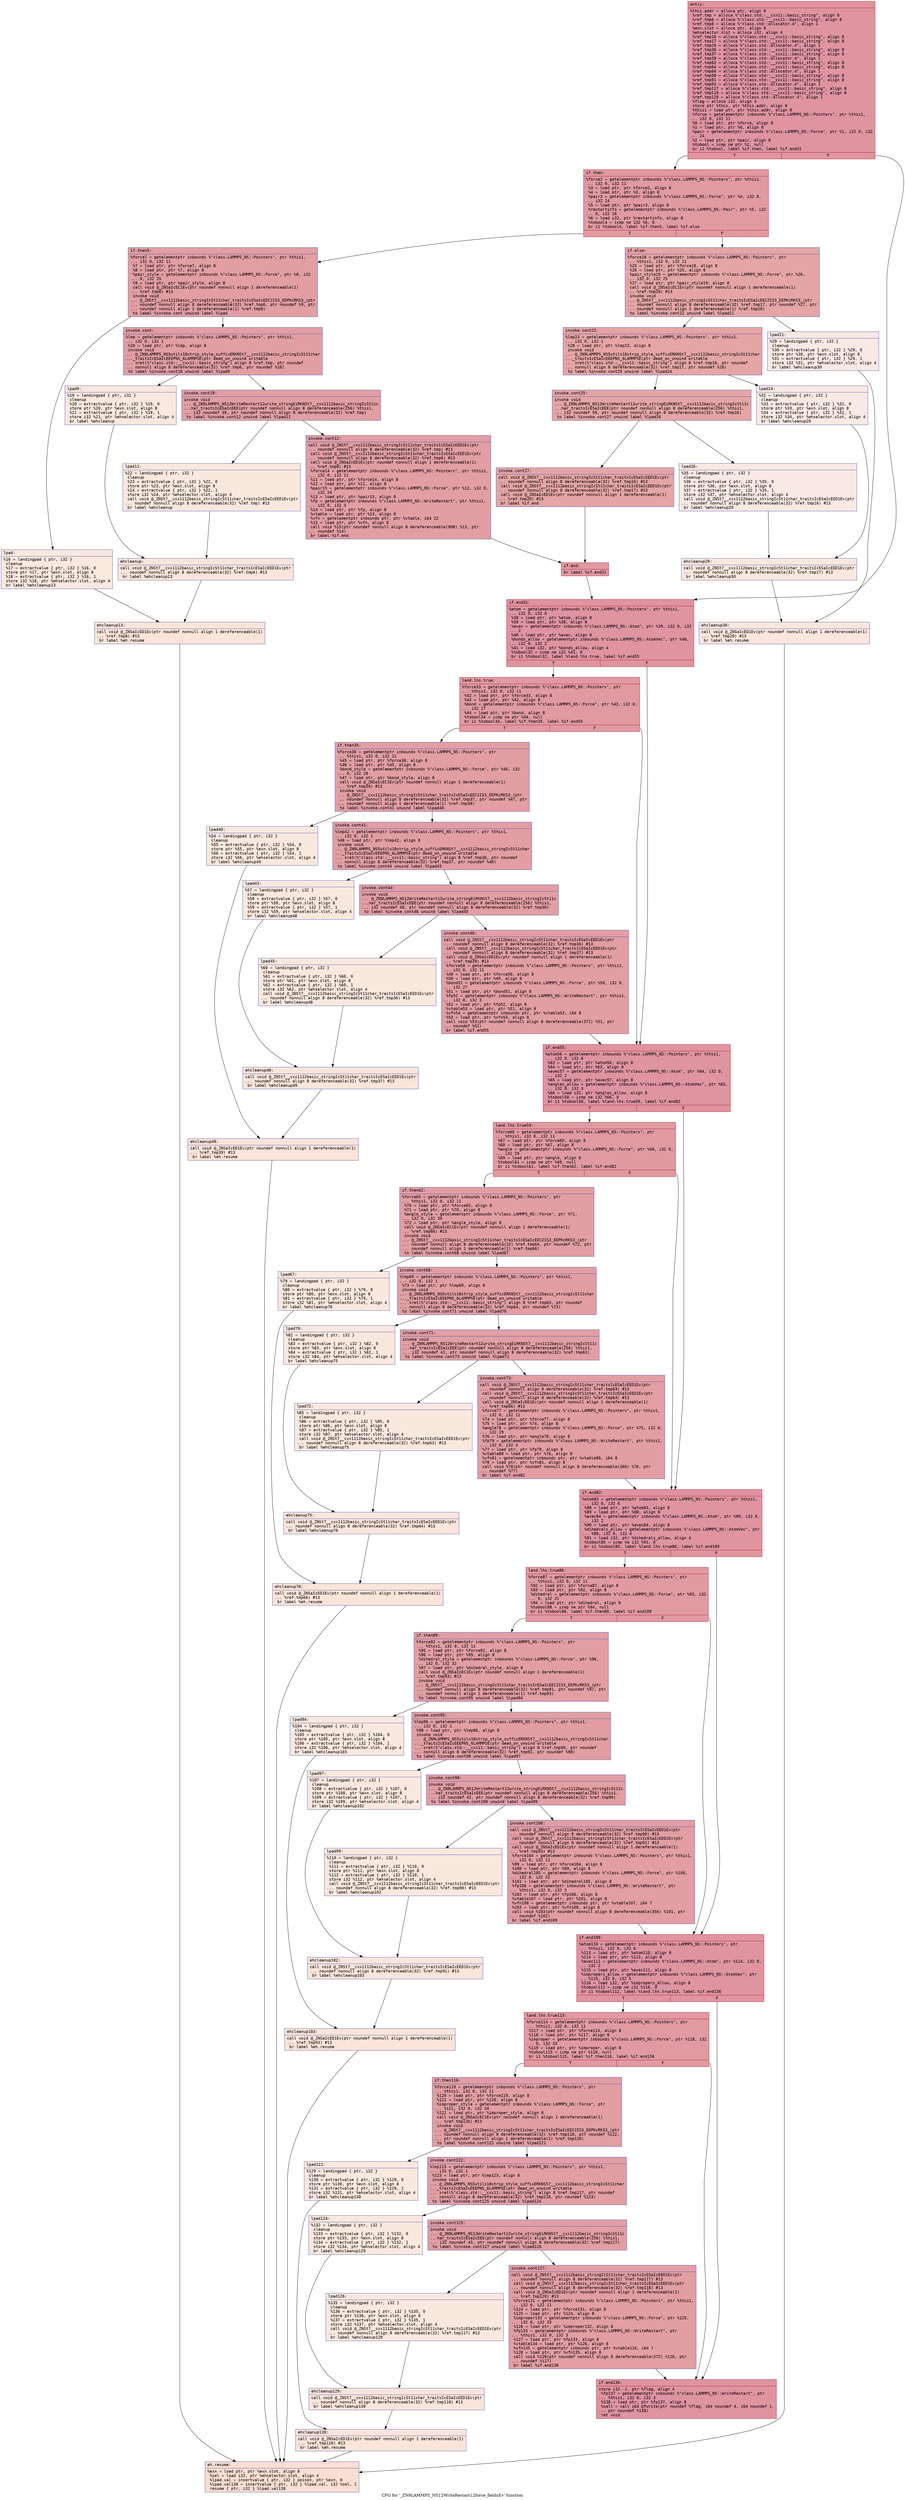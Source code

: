 digraph "CFG for '_ZN9LAMMPS_NS12WriteRestart12force_fieldsEv' function" {
	label="CFG for '_ZN9LAMMPS_NS12WriteRestart12force_fieldsEv' function";

	Node0x557ad5ca95d0 [shape=record,color="#b70d28ff", style=filled, fillcolor="#b70d2870" fontname="Courier",label="{entry:\l|  %this.addr = alloca ptr, align 8\l  %ref.tmp = alloca %\"class.std::__cxx11::basic_string\", align 8\l  %ref.tmp6 = alloca %\"class.std::__cxx11::basic_string\", align 8\l  %ref.tmp8 = alloca %\"class.std::allocator.4\", align 1\l  %exn.slot = alloca ptr, align 8\l  %ehselector.slot = alloca i32, align 4\l  %ref.tmp16 = alloca %\"class.std::__cxx11::basic_string\", align 8\l  %ref.tmp17 = alloca %\"class.std::__cxx11::basic_string\", align 8\l  %ref.tmp20 = alloca %\"class.std::allocator.4\", align 1\l  %ref.tmp36 = alloca %\"class.std::__cxx11::basic_string\", align 8\l  %ref.tmp37 = alloca %\"class.std::__cxx11::basic_string\", align 8\l  %ref.tmp39 = alloca %\"class.std::allocator.4\", align 1\l  %ref.tmp63 = alloca %\"class.std::__cxx11::basic_string\", align 8\l  %ref.tmp64 = alloca %\"class.std::__cxx11::basic_string\", align 8\l  %ref.tmp66 = alloca %\"class.std::allocator.4\", align 1\l  %ref.tmp90 = alloca %\"class.std::__cxx11::basic_string\", align 8\l  %ref.tmp91 = alloca %\"class.std::__cxx11::basic_string\", align 8\l  %ref.tmp93 = alloca %\"class.std::allocator.4\", align 1\l  %ref.tmp117 = alloca %\"class.std::__cxx11::basic_string\", align 8\l  %ref.tmp118 = alloca %\"class.std::__cxx11::basic_string\", align 8\l  %ref.tmp120 = alloca %\"class.std::allocator.4\", align 1\l  %flag = alloca i32, align 4\l  store ptr %this, ptr %this.addr, align 8\l  %this1 = load ptr, ptr %this.addr, align 8\l  %force = getelementptr inbounds %\"class.LAMMPS_NS::Pointers\", ptr %this1,\l... i32 0, i32 11\l  %0 = load ptr, ptr %force, align 8\l  %1 = load ptr, ptr %0, align 8\l  %pair = getelementptr inbounds %\"class.LAMMPS_NS::Force\", ptr %1, i32 0, i32\l... 24\l  %2 = load ptr, ptr %pair, align 8\l  %tobool = icmp ne ptr %2, null\l  br i1 %tobool, label %if.then, label %if.end31\l|{<s0>T|<s1>F}}"];
	Node0x557ad5ca95d0:s0 -> Node0x557ad5caacd0[tooltip="entry -> if.then\nProbability 62.50%" ];
	Node0x557ad5ca95d0:s1 -> Node0x557ad5caad40[tooltip="entry -> if.end31\nProbability 37.50%" ];
	Node0x557ad5caacd0 [shape=record,color="#b70d28ff", style=filled, fillcolor="#bb1b2c70" fontname="Courier",label="{if.then:\l|  %force2 = getelementptr inbounds %\"class.LAMMPS_NS::Pointers\", ptr %this1,\l... i32 0, i32 11\l  %3 = load ptr, ptr %force2, align 8\l  %4 = load ptr, ptr %3, align 8\l  %pair3 = getelementptr inbounds %\"class.LAMMPS_NS::Force\", ptr %4, i32 0,\l... i32 24\l  %5 = load ptr, ptr %pair3, align 8\l  %restartinfo = getelementptr inbounds %\"class.LAMMPS_NS::Pair\", ptr %5, i32\l... 0, i32 16\l  %6 = load i32, ptr %restartinfo, align 8\l  %tobool4 = icmp ne i32 %6, 0\l  br i1 %tobool4, label %if.then5, label %if.else\l|{<s0>T|<s1>F}}"];
	Node0x557ad5caacd0:s0 -> Node0x557ad5cab3d0[tooltip="if.then -> if.then5\nProbability 62.50%" ];
	Node0x557ad5caacd0:s1 -> Node0x557ad5cab450[tooltip="if.then -> if.else\nProbability 37.50%" ];
	Node0x557ad5cab3d0 [shape=record,color="#3d50c3ff", style=filled, fillcolor="#be242e70" fontname="Courier",label="{if.then5:\l|  %force7 = getelementptr inbounds %\"class.LAMMPS_NS::Pointers\", ptr %this1,\l... i32 0, i32 11\l  %7 = load ptr, ptr %force7, align 8\l  %8 = load ptr, ptr %7, align 8\l  %pair_style = getelementptr inbounds %\"class.LAMMPS_NS::Force\", ptr %8, i32\l... 0, i32 25\l  %9 = load ptr, ptr %pair_style, align 8\l  call void @_ZNSaIcEC1Ev(ptr noundef nonnull align 1 dereferenceable(1)\l... %ref.tmp8) #13\l  invoke void\l... @_ZNSt7__cxx1112basic_stringIcSt11char_traitsIcESaIcEEC2IS3_EEPKcRKS3_(ptr\l... noundef nonnull align 8 dereferenceable(32) %ref.tmp6, ptr noundef %9, ptr\l... noundef nonnull align 1 dereferenceable(1) %ref.tmp8)\l          to label %invoke.cont unwind label %lpad\l}"];
	Node0x557ad5cab3d0 -> Node0x557ad5caba40[tooltip="if.then5 -> invoke.cont\nProbability 100.00%" ];
	Node0x557ad5cab3d0 -> Node0x557ad5cabac0[tooltip="if.then5 -> lpad\nProbability 0.00%" ];
	Node0x557ad5caba40 [shape=record,color="#3d50c3ff", style=filled, fillcolor="#be242e70" fontname="Courier",label="{invoke.cont:\l|  %lmp = getelementptr inbounds %\"class.LAMMPS_NS::Pointers\", ptr %this1,\l... i32 0, i32 1\l  %10 = load ptr, ptr %lmp, align 8\l  invoke void\l... @_ZN9LAMMPS_NS5utils18strip_style_suffixERKNSt7__cxx1112basic_stringIcSt11char\l..._traitsIcESaIcEEEPNS_6LAMMPSE(ptr dead_on_unwind writable\l... sret(%\"class.std::__cxx11::basic_string\") align 8 %ref.tmp, ptr noundef\l... nonnull align 8 dereferenceable(32) %ref.tmp6, ptr noundef %10)\l          to label %invoke.cont10 unwind label %lpad9\l}"];
	Node0x557ad5caba40 -> Node0x557ad5cab9f0[tooltip="invoke.cont -> invoke.cont10\nProbability 100.00%" ];
	Node0x557ad5caba40 -> Node0x557ad5cabf10[tooltip="invoke.cont -> lpad9\nProbability 0.00%" ];
	Node0x557ad5cab9f0 [shape=record,color="#3d50c3ff", style=filled, fillcolor="#be242e70" fontname="Courier",label="{invoke.cont10:\l|  invoke void\l... @_ZN9LAMMPS_NS12WriteRestart12write_stringEiRKNSt7__cxx1112basic_stringIcSt11c\l...har_traitsIcESaIcEEE(ptr noundef nonnull align 8 dereferenceable(256) %this1,\l... i32 noundef 39, ptr noundef nonnull align 8 dereferenceable(32) %ref.tmp)\l          to label %invoke.cont12 unwind label %lpad11\l}"];
	Node0x557ad5cab9f0 -> Node0x557ad5cac290[tooltip="invoke.cont10 -> invoke.cont12\nProbability 100.00%" ];
	Node0x557ad5cab9f0 -> Node0x557ad5cac2e0[tooltip="invoke.cont10 -> lpad11\nProbability 0.00%" ];
	Node0x557ad5cac290 [shape=record,color="#3d50c3ff", style=filled, fillcolor="#be242e70" fontname="Courier",label="{invoke.cont12:\l|  call void @_ZNSt7__cxx1112basic_stringIcSt11char_traitsIcESaIcEED1Ev(ptr\l... noundef nonnull align 8 dereferenceable(32) %ref.tmp) #13\l  call void @_ZNSt7__cxx1112basic_stringIcSt11char_traitsIcESaIcEED1Ev(ptr\l... noundef nonnull align 8 dereferenceable(32) %ref.tmp6) #13\l  call void @_ZNSaIcED1Ev(ptr noundef nonnull align 1 dereferenceable(1)\l... %ref.tmp8) #13\l  %force14 = getelementptr inbounds %\"class.LAMMPS_NS::Pointers\", ptr %this1,\l... i32 0, i32 11\l  %11 = load ptr, ptr %force14, align 8\l  %12 = load ptr, ptr %11, align 8\l  %pair15 = getelementptr inbounds %\"class.LAMMPS_NS::Force\", ptr %12, i32 0,\l... i32 24\l  %13 = load ptr, ptr %pair15, align 8\l  %fp = getelementptr inbounds %\"class.LAMMPS_NS::WriteRestart\", ptr %this1,\l... i32 0, i32 3\l  %14 = load ptr, ptr %fp, align 8\l  %vtable = load ptr, ptr %13, align 8\l  %vfn = getelementptr inbounds ptr, ptr %vtable, i64 22\l  %15 = load ptr, ptr %vfn, align 8\l  call void %15(ptr noundef nonnull align 8 dereferenceable(908) %13, ptr\l... noundef %14)\l  br label %if.end\l}"];
	Node0x557ad5cac290 -> Node0x557ad5caa9f0[tooltip="invoke.cont12 -> if.end\nProbability 100.00%" ];
	Node0x557ad5cabac0 [shape=record,color="#3d50c3ff", style=filled, fillcolor="#f2cab570" fontname="Courier",label="{lpad:\l|  %16 = landingpad \{ ptr, i32 \}\l          cleanup\l  %17 = extractvalue \{ ptr, i32 \} %16, 0\l  store ptr %17, ptr %exn.slot, align 8\l  %18 = extractvalue \{ ptr, i32 \} %16, 1\l  store i32 %18, ptr %ehselector.slot, align 4\l  br label %ehcleanup13\l}"];
	Node0x557ad5cabac0 -> Node0x557ad5cad5d0[tooltip="lpad -> ehcleanup13\nProbability 100.00%" ];
	Node0x557ad5cabf10 [shape=record,color="#3d50c3ff", style=filled, fillcolor="#f2cab570" fontname="Courier",label="{lpad9:\l|  %19 = landingpad \{ ptr, i32 \}\l          cleanup\l  %20 = extractvalue \{ ptr, i32 \} %19, 0\l  store ptr %20, ptr %exn.slot, align 8\l  %21 = extractvalue \{ ptr, i32 \} %19, 1\l  store i32 %21, ptr %ehselector.slot, align 4\l  br label %ehcleanup\l}"];
	Node0x557ad5cabf10 -> Node0x557ad5cad960[tooltip="lpad9 -> ehcleanup\nProbability 100.00%" ];
	Node0x557ad5cac2e0 [shape=record,color="#3d50c3ff", style=filled, fillcolor="#f2cab570" fontname="Courier",label="{lpad11:\l|  %22 = landingpad \{ ptr, i32 \}\l          cleanup\l  %23 = extractvalue \{ ptr, i32 \} %22, 0\l  store ptr %23, ptr %exn.slot, align 8\l  %24 = extractvalue \{ ptr, i32 \} %22, 1\l  store i32 %24, ptr %ehselector.slot, align 4\l  call void @_ZNSt7__cxx1112basic_stringIcSt11char_traitsIcESaIcEED1Ev(ptr\l... noundef nonnull align 8 dereferenceable(32) %ref.tmp) #13\l  br label %ehcleanup\l}"];
	Node0x557ad5cac2e0 -> Node0x557ad5cad960[tooltip="lpad11 -> ehcleanup\nProbability 100.00%" ];
	Node0x557ad5cad960 [shape=record,color="#3d50c3ff", style=filled, fillcolor="#f4c5ad70" fontname="Courier",label="{ehcleanup:\l|  call void @_ZNSt7__cxx1112basic_stringIcSt11char_traitsIcESaIcEED1Ev(ptr\l... noundef nonnull align 8 dereferenceable(32) %ref.tmp6) #13\l  br label %ehcleanup13\l}"];
	Node0x557ad5cad960 -> Node0x557ad5cad5d0[tooltip="ehcleanup -> ehcleanup13\nProbability 100.00%" ];
	Node0x557ad5cad5d0 [shape=record,color="#3d50c3ff", style=filled, fillcolor="#f5c1a970" fontname="Courier",label="{ehcleanup13:\l|  call void @_ZNSaIcED1Ev(ptr noundef nonnull align 1 dereferenceable(1)\l... %ref.tmp8) #13\l  br label %eh.resume\l}"];
	Node0x557ad5cad5d0 -> Node0x557ad5cae160[tooltip="ehcleanup13 -> eh.resume\nProbability 100.00%" ];
	Node0x557ad5cab450 [shape=record,color="#3d50c3ff", style=filled, fillcolor="#c5333470" fontname="Courier",label="{if.else:\l|  %force18 = getelementptr inbounds %\"class.LAMMPS_NS::Pointers\", ptr\l... %this1, i32 0, i32 11\l  %25 = load ptr, ptr %force18, align 8\l  %26 = load ptr, ptr %25, align 8\l  %pair_style19 = getelementptr inbounds %\"class.LAMMPS_NS::Force\", ptr %26,\l... i32 0, i32 25\l  %27 = load ptr, ptr %pair_style19, align 8\l  call void @_ZNSaIcEC1Ev(ptr noundef nonnull align 1 dereferenceable(1)\l... %ref.tmp20) #13\l  invoke void\l... @_ZNSt7__cxx1112basic_stringIcSt11char_traitsIcESaIcEEC2IS3_EEPKcRKS3_(ptr\l... noundef nonnull align 8 dereferenceable(32) %ref.tmp17, ptr noundef %27, ptr\l... noundef nonnull align 1 dereferenceable(1) %ref.tmp20)\l          to label %invoke.cont22 unwind label %lpad21\l}"];
	Node0x557ad5cab450 -> Node0x557ad5cae6d0[tooltip="if.else -> invoke.cont22\nProbability 100.00%" ];
	Node0x557ad5cab450 -> Node0x557ad5cae750[tooltip="if.else -> lpad21\nProbability 0.00%" ];
	Node0x557ad5cae6d0 [shape=record,color="#3d50c3ff", style=filled, fillcolor="#c5333470" fontname="Courier",label="{invoke.cont22:\l|  %lmp23 = getelementptr inbounds %\"class.LAMMPS_NS::Pointers\", ptr %this1,\l... i32 0, i32 1\l  %28 = load ptr, ptr %lmp23, align 8\l  invoke void\l... @_ZN9LAMMPS_NS5utils18strip_style_suffixERKNSt7__cxx1112basic_stringIcSt11char\l..._traitsIcESaIcEEEPNS_6LAMMPSE(ptr dead_on_unwind writable\l... sret(%\"class.std::__cxx11::basic_string\") align 8 %ref.tmp16, ptr noundef\l... nonnull align 8 dereferenceable(32) %ref.tmp17, ptr noundef %28)\l          to label %invoke.cont25 unwind label %lpad24\l}"];
	Node0x557ad5cae6d0 -> Node0x557ad5cae680[tooltip="invoke.cont22 -> invoke.cont25\nProbability 100.00%" ];
	Node0x557ad5cae6d0 -> Node0x557ad5caeb40[tooltip="invoke.cont22 -> lpad24\nProbability 0.00%" ];
	Node0x557ad5cae680 [shape=record,color="#3d50c3ff", style=filled, fillcolor="#c5333470" fontname="Courier",label="{invoke.cont25:\l|  invoke void\l... @_ZN9LAMMPS_NS12WriteRestart12write_stringEiRKNSt7__cxx1112basic_stringIcSt11c\l...har_traitsIcESaIcEEE(ptr noundef nonnull align 8 dereferenceable(256) %this1,\l... i32 noundef 59, ptr noundef nonnull align 8 dereferenceable(32) %ref.tmp16)\l          to label %invoke.cont27 unwind label %lpad26\l}"];
	Node0x557ad5cae680 -> Node0x557ad5caeec0[tooltip="invoke.cont25 -> invoke.cont27\nProbability 100.00%" ];
	Node0x557ad5cae680 -> Node0x557ad5caef10[tooltip="invoke.cont25 -> lpad26\nProbability 0.00%" ];
	Node0x557ad5caeec0 [shape=record,color="#3d50c3ff", style=filled, fillcolor="#c5333470" fontname="Courier",label="{invoke.cont27:\l|  call void @_ZNSt7__cxx1112basic_stringIcSt11char_traitsIcESaIcEED1Ev(ptr\l... noundef nonnull align 8 dereferenceable(32) %ref.tmp16) #13\l  call void @_ZNSt7__cxx1112basic_stringIcSt11char_traitsIcESaIcEED1Ev(ptr\l... noundef nonnull align 8 dereferenceable(32) %ref.tmp17) #13\l  call void @_ZNSaIcED1Ev(ptr noundef nonnull align 1 dereferenceable(1)\l... %ref.tmp20) #13\l  br label %if.end\l}"];
	Node0x557ad5caeec0 -> Node0x557ad5caa9f0[tooltip="invoke.cont27 -> if.end\nProbability 100.00%" ];
	Node0x557ad5cae750 [shape=record,color="#3d50c3ff", style=filled, fillcolor="#efcebd70" fontname="Courier",label="{lpad21:\l|  %29 = landingpad \{ ptr, i32 \}\l          cleanup\l  %30 = extractvalue \{ ptr, i32 \} %29, 0\l  store ptr %30, ptr %exn.slot, align 8\l  %31 = extractvalue \{ ptr, i32 \} %29, 1\l  store i32 %31, ptr %ehselector.slot, align 4\l  br label %ehcleanup30\l}"];
	Node0x557ad5cae750 -> Node0x557ad5caf760[tooltip="lpad21 -> ehcleanup30\nProbability 100.00%" ];
	Node0x557ad5caeb40 [shape=record,color="#3d50c3ff", style=filled, fillcolor="#efcebd70" fontname="Courier",label="{lpad24:\l|  %32 = landingpad \{ ptr, i32 \}\l          cleanup\l  %33 = extractvalue \{ ptr, i32 \} %32, 0\l  store ptr %33, ptr %exn.slot, align 8\l  %34 = extractvalue \{ ptr, i32 \} %32, 1\l  store i32 %34, ptr %ehselector.slot, align 4\l  br label %ehcleanup29\l}"];
	Node0x557ad5caeb40 -> Node0x557ad5cafa60[tooltip="lpad24 -> ehcleanup29\nProbability 100.00%" ];
	Node0x557ad5caef10 [shape=record,color="#3d50c3ff", style=filled, fillcolor="#efcebd70" fontname="Courier",label="{lpad26:\l|  %35 = landingpad \{ ptr, i32 \}\l          cleanup\l  %36 = extractvalue \{ ptr, i32 \} %35, 0\l  store ptr %36, ptr %exn.slot, align 8\l  %37 = extractvalue \{ ptr, i32 \} %35, 1\l  store i32 %37, ptr %ehselector.slot, align 4\l  call void @_ZNSt7__cxx1112basic_stringIcSt11char_traitsIcESaIcEED1Ev(ptr\l... noundef nonnull align 8 dereferenceable(32) %ref.tmp16) #13\l  br label %ehcleanup29\l}"];
	Node0x557ad5caef10 -> Node0x557ad5cafa60[tooltip="lpad26 -> ehcleanup29\nProbability 100.00%" ];
	Node0x557ad5cafa60 [shape=record,color="#3d50c3ff", style=filled, fillcolor="#f2cab570" fontname="Courier",label="{ehcleanup29:\l|  call void @_ZNSt7__cxx1112basic_stringIcSt11char_traitsIcESaIcEED1Ev(ptr\l... noundef nonnull align 8 dereferenceable(32) %ref.tmp17) #13\l  br label %ehcleanup30\l}"];
	Node0x557ad5cafa60 -> Node0x557ad5caf760[tooltip="ehcleanup29 -> ehcleanup30\nProbability 100.00%" ];
	Node0x557ad5caf760 [shape=record,color="#3d50c3ff", style=filled, fillcolor="#f3c7b170" fontname="Courier",label="{ehcleanup30:\l|  call void @_ZNSaIcED1Ev(ptr noundef nonnull align 1 dereferenceable(1)\l... %ref.tmp20) #13\l  br label %eh.resume\l}"];
	Node0x557ad5caf760 -> Node0x557ad5cae160[tooltip="ehcleanup30 -> eh.resume\nProbability 100.00%" ];
	Node0x557ad5caa9f0 [shape=record,color="#b70d28ff", style=filled, fillcolor="#bb1b2c70" fontname="Courier",label="{if.end:\l|  br label %if.end31\l}"];
	Node0x557ad5caa9f0 -> Node0x557ad5caad40[tooltip="if.end -> if.end31\nProbability 100.00%" ];
	Node0x557ad5caad40 [shape=record,color="#b70d28ff", style=filled, fillcolor="#b70d2870" fontname="Courier",label="{if.end31:\l|  %atom = getelementptr inbounds %\"class.LAMMPS_NS::Pointers\", ptr %this1,\l... i32 0, i32 6\l  %38 = load ptr, ptr %atom, align 8\l  %39 = load ptr, ptr %38, align 8\l  %avec = getelementptr inbounds %\"class.LAMMPS_NS::Atom\", ptr %39, i32 0, i32\l... 2\l  %40 = load ptr, ptr %avec, align 8\l  %bonds_allow = getelementptr inbounds %\"class.LAMMPS_NS::AtomVec\", ptr %40,\l... i32 0, i32 2\l  %41 = load i32, ptr %bonds_allow, align 4\l  %tobool32 = icmp ne i32 %41, 0\l  br i1 %tobool32, label %land.lhs.true, label %if.end55\l|{<s0>T|<s1>F}}"];
	Node0x557ad5caad40:s0 -> Node0x557ad5cb0760[tooltip="if.end31 -> land.lhs.true\nProbability 62.50%" ];
	Node0x557ad5caad40:s1 -> Node0x557ad5cb07e0[tooltip="if.end31 -> if.end55\nProbability 37.50%" ];
	Node0x557ad5cb0760 [shape=record,color="#b70d28ff", style=filled, fillcolor="#bb1b2c70" fontname="Courier",label="{land.lhs.true:\l|  %force33 = getelementptr inbounds %\"class.LAMMPS_NS::Pointers\", ptr\l... %this1, i32 0, i32 11\l  %42 = load ptr, ptr %force33, align 8\l  %43 = load ptr, ptr %42, align 8\l  %bond = getelementptr inbounds %\"class.LAMMPS_NS::Force\", ptr %43, i32 0,\l... i32 27\l  %44 = load ptr, ptr %bond, align 8\l  %tobool34 = icmp ne ptr %44, null\l  br i1 %tobool34, label %if.then35, label %if.end55\l|{<s0>T|<s1>F}}"];
	Node0x557ad5cb0760:s0 -> Node0x557ad5cb0d10[tooltip="land.lhs.true -> if.then35\nProbability 62.50%" ];
	Node0x557ad5cb0760:s1 -> Node0x557ad5cb07e0[tooltip="land.lhs.true -> if.end55\nProbability 37.50%" ];
	Node0x557ad5cb0d10 [shape=record,color="#3d50c3ff", style=filled, fillcolor="#be242e70" fontname="Courier",label="{if.then35:\l|  %force38 = getelementptr inbounds %\"class.LAMMPS_NS::Pointers\", ptr\l... %this1, i32 0, i32 11\l  %45 = load ptr, ptr %force38, align 8\l  %46 = load ptr, ptr %45, align 8\l  %bond_style = getelementptr inbounds %\"class.LAMMPS_NS::Force\", ptr %46, i32\l... 0, i32 28\l  %47 = load ptr, ptr %bond_style, align 8\l  call void @_ZNSaIcEC1Ev(ptr noundef nonnull align 1 dereferenceable(1)\l... %ref.tmp39) #13\l  invoke void\l... @_ZNSt7__cxx1112basic_stringIcSt11char_traitsIcESaIcEEC2IS3_EEPKcRKS3_(ptr\l... noundef nonnull align 8 dereferenceable(32) %ref.tmp37, ptr noundef %47, ptr\l... noundef nonnull align 1 dereferenceable(1) %ref.tmp39)\l          to label %invoke.cont41 unwind label %lpad40\l}"];
	Node0x557ad5cb0d10 -> Node0x557ad5cb1b20[tooltip="if.then35 -> invoke.cont41\nProbability 100.00%" ];
	Node0x557ad5cb0d10 -> Node0x557ad5cb1ba0[tooltip="if.then35 -> lpad40\nProbability 0.00%" ];
	Node0x557ad5cb1b20 [shape=record,color="#3d50c3ff", style=filled, fillcolor="#be242e70" fontname="Courier",label="{invoke.cont41:\l|  %lmp42 = getelementptr inbounds %\"class.LAMMPS_NS::Pointers\", ptr %this1,\l... i32 0, i32 1\l  %48 = load ptr, ptr %lmp42, align 8\l  invoke void\l... @_ZN9LAMMPS_NS5utils18strip_style_suffixERKNSt7__cxx1112basic_stringIcSt11char\l..._traitsIcESaIcEEEPNS_6LAMMPSE(ptr dead_on_unwind writable\l... sret(%\"class.std::__cxx11::basic_string\") align 8 %ref.tmp36, ptr noundef\l... nonnull align 8 dereferenceable(32) %ref.tmp37, ptr noundef %48)\l          to label %invoke.cont44 unwind label %lpad43\l}"];
	Node0x557ad5cb1b20 -> Node0x557ad5cb1ad0[tooltip="invoke.cont41 -> invoke.cont44\nProbability 100.00%" ];
	Node0x557ad5cb1b20 -> Node0x557ad5cb1f90[tooltip="invoke.cont41 -> lpad43\nProbability 0.00%" ];
	Node0x557ad5cb1ad0 [shape=record,color="#3d50c3ff", style=filled, fillcolor="#be242e70" fontname="Courier",label="{invoke.cont44:\l|  invoke void\l... @_ZN9LAMMPS_NS12WriteRestart12write_stringEiRKNSt7__cxx1112basic_stringIcSt11c\l...har_traitsIcESaIcEEE(ptr noundef nonnull align 8 dereferenceable(256) %this1,\l... i32 noundef 40, ptr noundef nonnull align 8 dereferenceable(32) %ref.tmp36)\l          to label %invoke.cont46 unwind label %lpad45\l}"];
	Node0x557ad5cb1ad0 -> Node0x557ad5cb22b0[tooltip="invoke.cont44 -> invoke.cont46\nProbability 100.00%" ];
	Node0x557ad5cb1ad0 -> Node0x557ad5cb2330[tooltip="invoke.cont44 -> lpad45\nProbability 0.00%" ];
	Node0x557ad5cb22b0 [shape=record,color="#3d50c3ff", style=filled, fillcolor="#be242e70" fontname="Courier",label="{invoke.cont46:\l|  call void @_ZNSt7__cxx1112basic_stringIcSt11char_traitsIcESaIcEED1Ev(ptr\l... noundef nonnull align 8 dereferenceable(32) %ref.tmp36) #13\l  call void @_ZNSt7__cxx1112basic_stringIcSt11char_traitsIcESaIcEED1Ev(ptr\l... noundef nonnull align 8 dereferenceable(32) %ref.tmp37) #13\l  call void @_ZNSaIcED1Ev(ptr noundef nonnull align 1 dereferenceable(1)\l... %ref.tmp39) #13\l  %force50 = getelementptr inbounds %\"class.LAMMPS_NS::Pointers\", ptr %this1,\l... i32 0, i32 11\l  %49 = load ptr, ptr %force50, align 8\l  %50 = load ptr, ptr %49, align 8\l  %bond51 = getelementptr inbounds %\"class.LAMMPS_NS::Force\", ptr %50, i32 0,\l... i32 27\l  %51 = load ptr, ptr %bond51, align 8\l  %fp52 = getelementptr inbounds %\"class.LAMMPS_NS::WriteRestart\", ptr %this1,\l... i32 0, i32 3\l  %52 = load ptr, ptr %fp52, align 8\l  %vtable53 = load ptr, ptr %51, align 8\l  %vfn54 = getelementptr inbounds ptr, ptr %vtable53, i64 8\l  %53 = load ptr, ptr %vfn54, align 8\l  call void %53(ptr noundef nonnull align 8 dereferenceable(372) %51, ptr\l... noundef %52)\l  br label %if.end55\l}"];
	Node0x557ad5cb22b0 -> Node0x557ad5cb07e0[tooltip="invoke.cont46 -> if.end55\nProbability 100.00%" ];
	Node0x557ad5cb1ba0 [shape=record,color="#3d50c3ff", style=filled, fillcolor="#f2cab570" fontname="Courier",label="{lpad40:\l|  %54 = landingpad \{ ptr, i32 \}\l          cleanup\l  %55 = extractvalue \{ ptr, i32 \} %54, 0\l  store ptr %55, ptr %exn.slot, align 8\l  %56 = extractvalue \{ ptr, i32 \} %54, 1\l  store i32 %56, ptr %ehselector.slot, align 4\l  br label %ehcleanup49\l}"];
	Node0x557ad5cb1ba0 -> Node0x557ad5cb3240[tooltip="lpad40 -> ehcleanup49\nProbability 100.00%" ];
	Node0x557ad5cb1f90 [shape=record,color="#3d50c3ff", style=filled, fillcolor="#f2cab570" fontname="Courier",label="{lpad43:\l|  %57 = landingpad \{ ptr, i32 \}\l          cleanup\l  %58 = extractvalue \{ ptr, i32 \} %57, 0\l  store ptr %58, ptr %exn.slot, align 8\l  %59 = extractvalue \{ ptr, i32 \} %57, 1\l  store i32 %59, ptr %ehselector.slot, align 4\l  br label %ehcleanup48\l}"];
	Node0x557ad5cb1f90 -> Node0x557ad5cb3580[tooltip="lpad43 -> ehcleanup48\nProbability 100.00%" ];
	Node0x557ad5cb2330 [shape=record,color="#3d50c3ff", style=filled, fillcolor="#f2cab570" fontname="Courier",label="{lpad45:\l|  %60 = landingpad \{ ptr, i32 \}\l          cleanup\l  %61 = extractvalue \{ ptr, i32 \} %60, 0\l  store ptr %61, ptr %exn.slot, align 8\l  %62 = extractvalue \{ ptr, i32 \} %60, 1\l  store i32 %62, ptr %ehselector.slot, align 4\l  call void @_ZNSt7__cxx1112basic_stringIcSt11char_traitsIcESaIcEED1Ev(ptr\l... noundef nonnull align 8 dereferenceable(32) %ref.tmp36) #13\l  br label %ehcleanup48\l}"];
	Node0x557ad5cb2330 -> Node0x557ad5cb3580[tooltip="lpad45 -> ehcleanup48\nProbability 100.00%" ];
	Node0x557ad5cb3580 [shape=record,color="#3d50c3ff", style=filled, fillcolor="#f4c5ad70" fontname="Courier",label="{ehcleanup48:\l|  call void @_ZNSt7__cxx1112basic_stringIcSt11char_traitsIcESaIcEED1Ev(ptr\l... noundef nonnull align 8 dereferenceable(32) %ref.tmp37) #13\l  br label %ehcleanup49\l}"];
	Node0x557ad5cb3580 -> Node0x557ad5cb3240[tooltip="ehcleanup48 -> ehcleanup49\nProbability 100.00%" ];
	Node0x557ad5cb3240 [shape=record,color="#3d50c3ff", style=filled, fillcolor="#f5c1a970" fontname="Courier",label="{ehcleanup49:\l|  call void @_ZNSaIcED1Ev(ptr noundef nonnull align 1 dereferenceable(1)\l... %ref.tmp39) #13\l  br label %eh.resume\l}"];
	Node0x557ad5cb3240 -> Node0x557ad5cae160[tooltip="ehcleanup49 -> eh.resume\nProbability 100.00%" ];
	Node0x557ad5cb07e0 [shape=record,color="#b70d28ff", style=filled, fillcolor="#b70d2870" fontname="Courier",label="{if.end55:\l|  %atom56 = getelementptr inbounds %\"class.LAMMPS_NS::Pointers\", ptr %this1,\l... i32 0, i32 6\l  %63 = load ptr, ptr %atom56, align 8\l  %64 = load ptr, ptr %63, align 8\l  %avec57 = getelementptr inbounds %\"class.LAMMPS_NS::Atom\", ptr %64, i32 0,\l... i32 2\l  %65 = load ptr, ptr %avec57, align 8\l  %angles_allow = getelementptr inbounds %\"class.LAMMPS_NS::AtomVec\", ptr %65,\l... i32 0, i32 3\l  %66 = load i32, ptr %angles_allow, align 8\l  %tobool58 = icmp ne i32 %66, 0\l  br i1 %tobool58, label %land.lhs.true59, label %if.end82\l|{<s0>T|<s1>F}}"];
	Node0x557ad5cb07e0:s0 -> Node0x557ad5cb4310[tooltip="if.end55 -> land.lhs.true59\nProbability 62.50%" ];
	Node0x557ad5cb07e0:s1 -> Node0x557ad5cb4390[tooltip="if.end55 -> if.end82\nProbability 37.50%" ];
	Node0x557ad5cb4310 [shape=record,color="#b70d28ff", style=filled, fillcolor="#bb1b2c70" fontname="Courier",label="{land.lhs.true59:\l|  %force60 = getelementptr inbounds %\"class.LAMMPS_NS::Pointers\", ptr\l... %this1, i32 0, i32 11\l  %67 = load ptr, ptr %force60, align 8\l  %68 = load ptr, ptr %67, align 8\l  %angle = getelementptr inbounds %\"class.LAMMPS_NS::Force\", ptr %68, i32 0,\l... i32 29\l  %69 = load ptr, ptr %angle, align 8\l  %tobool61 = icmp ne ptr %69, null\l  br i1 %tobool61, label %if.then62, label %if.end82\l|{<s0>T|<s1>F}}"];
	Node0x557ad5cb4310:s0 -> Node0x557ad5cad1a0[tooltip="land.lhs.true59 -> if.then62\nProbability 62.50%" ];
	Node0x557ad5cb4310:s1 -> Node0x557ad5cb4390[tooltip="land.lhs.true59 -> if.end82\nProbability 37.50%" ];
	Node0x557ad5cad1a0 [shape=record,color="#3d50c3ff", style=filled, fillcolor="#be242e70" fontname="Courier",label="{if.then62:\l|  %force65 = getelementptr inbounds %\"class.LAMMPS_NS::Pointers\", ptr\l... %this1, i32 0, i32 11\l  %70 = load ptr, ptr %force65, align 8\l  %71 = load ptr, ptr %70, align 8\l  %angle_style = getelementptr inbounds %\"class.LAMMPS_NS::Force\", ptr %71,\l... i32 0, i32 30\l  %72 = load ptr, ptr %angle_style, align 8\l  call void @_ZNSaIcEC1Ev(ptr noundef nonnull align 1 dereferenceable(1)\l... %ref.tmp66) #13\l  invoke void\l... @_ZNSt7__cxx1112basic_stringIcSt11char_traitsIcESaIcEEC2IS3_EEPKcRKS3_(ptr\l... noundef nonnull align 8 dereferenceable(32) %ref.tmp64, ptr noundef %72, ptr\l... noundef nonnull align 1 dereferenceable(1) %ref.tmp66)\l          to label %invoke.cont68 unwind label %lpad67\l}"];
	Node0x557ad5cad1a0 -> Node0x557ad5cb54c0[tooltip="if.then62 -> invoke.cont68\nProbability 100.00%" ];
	Node0x557ad5cad1a0 -> Node0x557ad5cb5540[tooltip="if.then62 -> lpad67\nProbability 0.00%" ];
	Node0x557ad5cb54c0 [shape=record,color="#3d50c3ff", style=filled, fillcolor="#be242e70" fontname="Courier",label="{invoke.cont68:\l|  %lmp69 = getelementptr inbounds %\"class.LAMMPS_NS::Pointers\", ptr %this1,\l... i32 0, i32 1\l  %73 = load ptr, ptr %lmp69, align 8\l  invoke void\l... @_ZN9LAMMPS_NS5utils18strip_style_suffixERKNSt7__cxx1112basic_stringIcSt11char\l..._traitsIcESaIcEEEPNS_6LAMMPSE(ptr dead_on_unwind writable\l... sret(%\"class.std::__cxx11::basic_string\") align 8 %ref.tmp63, ptr noundef\l... nonnull align 8 dereferenceable(32) %ref.tmp64, ptr noundef %73)\l          to label %invoke.cont71 unwind label %lpad70\l}"];
	Node0x557ad5cb54c0 -> Node0x557ad5cb5470[tooltip="invoke.cont68 -> invoke.cont71\nProbability 100.00%" ];
	Node0x557ad5cb54c0 -> Node0x557ad5cb5930[tooltip="invoke.cont68 -> lpad70\nProbability 0.00%" ];
	Node0x557ad5cb5470 [shape=record,color="#3d50c3ff", style=filled, fillcolor="#be242e70" fontname="Courier",label="{invoke.cont71:\l|  invoke void\l... @_ZN9LAMMPS_NS12WriteRestart12write_stringEiRKNSt7__cxx1112basic_stringIcSt11c\l...har_traitsIcESaIcEEE(ptr noundef nonnull align 8 dereferenceable(256) %this1,\l... i32 noundef 41, ptr noundef nonnull align 8 dereferenceable(32) %ref.tmp63)\l          to label %invoke.cont73 unwind label %lpad72\l}"];
	Node0x557ad5cb5470 -> Node0x557ad5cb5cb0[tooltip="invoke.cont71 -> invoke.cont73\nProbability 100.00%" ];
	Node0x557ad5cb5470 -> Node0x557ad5cb5d30[tooltip="invoke.cont71 -> lpad72\nProbability 0.00%" ];
	Node0x557ad5cb5cb0 [shape=record,color="#3d50c3ff", style=filled, fillcolor="#be242e70" fontname="Courier",label="{invoke.cont73:\l|  call void @_ZNSt7__cxx1112basic_stringIcSt11char_traitsIcESaIcEED1Ev(ptr\l... noundef nonnull align 8 dereferenceable(32) %ref.tmp63) #13\l  call void @_ZNSt7__cxx1112basic_stringIcSt11char_traitsIcESaIcEED1Ev(ptr\l... noundef nonnull align 8 dereferenceable(32) %ref.tmp64) #13\l  call void @_ZNSaIcED1Ev(ptr noundef nonnull align 1 dereferenceable(1)\l... %ref.tmp66) #13\l  %force77 = getelementptr inbounds %\"class.LAMMPS_NS::Pointers\", ptr %this1,\l... i32 0, i32 11\l  %74 = load ptr, ptr %force77, align 8\l  %75 = load ptr, ptr %74, align 8\l  %angle78 = getelementptr inbounds %\"class.LAMMPS_NS::Force\", ptr %75, i32 0,\l... i32 29\l  %76 = load ptr, ptr %angle78, align 8\l  %fp79 = getelementptr inbounds %\"class.LAMMPS_NS::WriteRestart\", ptr %this1,\l... i32 0, i32 3\l  %77 = load ptr, ptr %fp79, align 8\l  %vtable80 = load ptr, ptr %76, align 8\l  %vfn81 = getelementptr inbounds ptr, ptr %vtable80, i64 8\l  %78 = load ptr, ptr %vfn81, align 8\l  call void %78(ptr noundef nonnull align 8 dereferenceable(360) %76, ptr\l... noundef %77)\l  br label %if.end82\l}"];
	Node0x557ad5cb5cb0 -> Node0x557ad5cb4390[tooltip="invoke.cont73 -> if.end82\nProbability 100.00%" ];
	Node0x557ad5cb5540 [shape=record,color="#3d50c3ff", style=filled, fillcolor="#f2cab570" fontname="Courier",label="{lpad67:\l|  %79 = landingpad \{ ptr, i32 \}\l          cleanup\l  %80 = extractvalue \{ ptr, i32 \} %79, 0\l  store ptr %80, ptr %exn.slot, align 8\l  %81 = extractvalue \{ ptr, i32 \} %79, 1\l  store i32 %81, ptr %ehselector.slot, align 4\l  br label %ehcleanup76\l}"];
	Node0x557ad5cb5540 -> Node0x557ad5cb6c40[tooltip="lpad67 -> ehcleanup76\nProbability 100.00%" ];
	Node0x557ad5cb5930 [shape=record,color="#3d50c3ff", style=filled, fillcolor="#f2cab570" fontname="Courier",label="{lpad70:\l|  %82 = landingpad \{ ptr, i32 \}\l          cleanup\l  %83 = extractvalue \{ ptr, i32 \} %82, 0\l  store ptr %83, ptr %exn.slot, align 8\l  %84 = extractvalue \{ ptr, i32 \} %82, 1\l  store i32 %84, ptr %ehselector.slot, align 4\l  br label %ehcleanup75\l}"];
	Node0x557ad5cb5930 -> Node0x557ad5cb6f80[tooltip="lpad70 -> ehcleanup75\nProbability 100.00%" ];
	Node0x557ad5cb5d30 [shape=record,color="#3d50c3ff", style=filled, fillcolor="#f2cab570" fontname="Courier",label="{lpad72:\l|  %85 = landingpad \{ ptr, i32 \}\l          cleanup\l  %86 = extractvalue \{ ptr, i32 \} %85, 0\l  store ptr %86, ptr %exn.slot, align 8\l  %87 = extractvalue \{ ptr, i32 \} %85, 1\l  store i32 %87, ptr %ehselector.slot, align 4\l  call void @_ZNSt7__cxx1112basic_stringIcSt11char_traitsIcESaIcEED1Ev(ptr\l... noundef nonnull align 8 dereferenceable(32) %ref.tmp63) #13\l  br label %ehcleanup75\l}"];
	Node0x557ad5cb5d30 -> Node0x557ad5cb6f80[tooltip="lpad72 -> ehcleanup75\nProbability 100.00%" ];
	Node0x557ad5cb6f80 [shape=record,color="#3d50c3ff", style=filled, fillcolor="#f4c5ad70" fontname="Courier",label="{ehcleanup75:\l|  call void @_ZNSt7__cxx1112basic_stringIcSt11char_traitsIcESaIcEED1Ev(ptr\l... noundef nonnull align 8 dereferenceable(32) %ref.tmp64) #13\l  br label %ehcleanup76\l}"];
	Node0x557ad5cb6f80 -> Node0x557ad5cb6c40[tooltip="ehcleanup75 -> ehcleanup76\nProbability 100.00%" ];
	Node0x557ad5cb6c40 [shape=record,color="#3d50c3ff", style=filled, fillcolor="#f5c1a970" fontname="Courier",label="{ehcleanup76:\l|  call void @_ZNSaIcED1Ev(ptr noundef nonnull align 1 dereferenceable(1)\l... %ref.tmp66) #13\l  br label %eh.resume\l}"];
	Node0x557ad5cb6c40 -> Node0x557ad5cae160[tooltip="ehcleanup76 -> eh.resume\nProbability 100.00%" ];
	Node0x557ad5cb4390 [shape=record,color="#b70d28ff", style=filled, fillcolor="#b70d2870" fontname="Courier",label="{if.end82:\l|  %atom83 = getelementptr inbounds %\"class.LAMMPS_NS::Pointers\", ptr %this1,\l... i32 0, i32 6\l  %88 = load ptr, ptr %atom83, align 8\l  %89 = load ptr, ptr %88, align 8\l  %avec84 = getelementptr inbounds %\"class.LAMMPS_NS::Atom\", ptr %89, i32 0,\l... i32 2\l  %90 = load ptr, ptr %avec84, align 8\l  %dihedrals_allow = getelementptr inbounds %\"class.LAMMPS_NS::AtomVec\", ptr\l... %90, i32 0, i32 4\l  %91 = load i32, ptr %dihedrals_allow, align 4\l  %tobool85 = icmp ne i32 %91, 0\l  br i1 %tobool85, label %land.lhs.true86, label %if.end109\l|{<s0>T|<s1>F}}"];
	Node0x557ad5cb4390:s0 -> Node0x557ad5cb7d10[tooltip="if.end82 -> land.lhs.true86\nProbability 62.50%" ];
	Node0x557ad5cb4390:s1 -> Node0x557ad5cb7d90[tooltip="if.end82 -> if.end109\nProbability 37.50%" ];
	Node0x557ad5cb7d10 [shape=record,color="#b70d28ff", style=filled, fillcolor="#bb1b2c70" fontname="Courier",label="{land.lhs.true86:\l|  %force87 = getelementptr inbounds %\"class.LAMMPS_NS::Pointers\", ptr\l... %this1, i32 0, i32 11\l  %92 = load ptr, ptr %force87, align 8\l  %93 = load ptr, ptr %92, align 8\l  %dihedral = getelementptr inbounds %\"class.LAMMPS_NS::Force\", ptr %93, i32\l... 0, i32 31\l  %94 = load ptr, ptr %dihedral, align 8\l  %tobool88 = icmp ne ptr %94, null\l  br i1 %tobool88, label %if.then89, label %if.end109\l|{<s0>T|<s1>F}}"];
	Node0x557ad5cb7d10:s0 -> Node0x557ad5cb82d0[tooltip="land.lhs.true86 -> if.then89\nProbability 62.50%" ];
	Node0x557ad5cb7d10:s1 -> Node0x557ad5cb7d90[tooltip="land.lhs.true86 -> if.end109\nProbability 37.50%" ];
	Node0x557ad5cb82d0 [shape=record,color="#3d50c3ff", style=filled, fillcolor="#be242e70" fontname="Courier",label="{if.then89:\l|  %force92 = getelementptr inbounds %\"class.LAMMPS_NS::Pointers\", ptr\l... %this1, i32 0, i32 11\l  %95 = load ptr, ptr %force92, align 8\l  %96 = load ptr, ptr %95, align 8\l  %dihedral_style = getelementptr inbounds %\"class.LAMMPS_NS::Force\", ptr %96,\l... i32 0, i32 32\l  %97 = load ptr, ptr %dihedral_style, align 8\l  call void @_ZNSaIcEC1Ev(ptr noundef nonnull align 1 dereferenceable(1)\l... %ref.tmp93) #13\l  invoke void\l... @_ZNSt7__cxx1112basic_stringIcSt11char_traitsIcESaIcEEC2IS3_EEPKcRKS3_(ptr\l... noundef nonnull align 8 dereferenceable(32) %ref.tmp91, ptr noundef %97, ptr\l... noundef nonnull align 1 dereferenceable(1) %ref.tmp93)\l          to label %invoke.cont95 unwind label %lpad94\l}"];
	Node0x557ad5cb82d0 -> Node0x557ad5cb1500[tooltip="if.then89 -> invoke.cont95\nProbability 100.00%" ];
	Node0x557ad5cb82d0 -> Node0x557ad5cb1580[tooltip="if.then89 -> lpad94\nProbability 0.00%" ];
	Node0x557ad5cb1500 [shape=record,color="#3d50c3ff", style=filled, fillcolor="#be242e70" fontname="Courier",label="{invoke.cont95:\l|  %lmp96 = getelementptr inbounds %\"class.LAMMPS_NS::Pointers\", ptr %this1,\l... i32 0, i32 1\l  %98 = load ptr, ptr %lmp96, align 8\l  invoke void\l... @_ZN9LAMMPS_NS5utils18strip_style_suffixERKNSt7__cxx1112basic_stringIcSt11char\l..._traitsIcESaIcEEEPNS_6LAMMPSE(ptr dead_on_unwind writable\l... sret(%\"class.std::__cxx11::basic_string\") align 8 %ref.tmp90, ptr noundef\l... nonnull align 8 dereferenceable(32) %ref.tmp91, ptr noundef %98)\l          to label %invoke.cont98 unwind label %lpad97\l}"];
	Node0x557ad5cb1500 -> Node0x557ad5cb14b0[tooltip="invoke.cont95 -> invoke.cont98\nProbability 100.00%" ];
	Node0x557ad5cb1500 -> Node0x557ad5cb9570[tooltip="invoke.cont95 -> lpad97\nProbability 0.00%" ];
	Node0x557ad5cb14b0 [shape=record,color="#3d50c3ff", style=filled, fillcolor="#be242e70" fontname="Courier",label="{invoke.cont98:\l|  invoke void\l... @_ZN9LAMMPS_NS12WriteRestart12write_stringEiRKNSt7__cxx1112basic_stringIcSt11c\l...har_traitsIcESaIcEEE(ptr noundef nonnull align 8 dereferenceable(256) %this1,\l... i32 noundef 42, ptr noundef nonnull align 8 dereferenceable(32) %ref.tmp90)\l          to label %invoke.cont100 unwind label %lpad99\l}"];
	Node0x557ad5cb14b0 -> Node0x557ad5cb98a0[tooltip="invoke.cont98 -> invoke.cont100\nProbability 100.00%" ];
	Node0x557ad5cb14b0 -> Node0x557ad5cb9920[tooltip="invoke.cont98 -> lpad99\nProbability 0.00%" ];
	Node0x557ad5cb98a0 [shape=record,color="#3d50c3ff", style=filled, fillcolor="#be242e70" fontname="Courier",label="{invoke.cont100:\l|  call void @_ZNSt7__cxx1112basic_stringIcSt11char_traitsIcESaIcEED1Ev(ptr\l... noundef nonnull align 8 dereferenceable(32) %ref.tmp90) #13\l  call void @_ZNSt7__cxx1112basic_stringIcSt11char_traitsIcESaIcEED1Ev(ptr\l... noundef nonnull align 8 dereferenceable(32) %ref.tmp91) #13\l  call void @_ZNSaIcED1Ev(ptr noundef nonnull align 1 dereferenceable(1)\l... %ref.tmp93) #13\l  %force104 = getelementptr inbounds %\"class.LAMMPS_NS::Pointers\", ptr %this1,\l... i32 0, i32 11\l  %99 = load ptr, ptr %force104, align 8\l  %100 = load ptr, ptr %99, align 8\l  %dihedral105 = getelementptr inbounds %\"class.LAMMPS_NS::Force\", ptr %100,\l... i32 0, i32 31\l  %101 = load ptr, ptr %dihedral105, align 8\l  %fp106 = getelementptr inbounds %\"class.LAMMPS_NS::WriteRestart\", ptr\l... %this1, i32 0, i32 3\l  %102 = load ptr, ptr %fp106, align 8\l  %vtable107 = load ptr, ptr %101, align 8\l  %vfn108 = getelementptr inbounds ptr, ptr %vtable107, i64 7\l  %103 = load ptr, ptr %vfn108, align 8\l  call void %103(ptr noundef nonnull align 8 dereferenceable(356) %101, ptr\l... noundef %102)\l  br label %if.end109\l}"];
	Node0x557ad5cb98a0 -> Node0x557ad5cb7d90[tooltip="invoke.cont100 -> if.end109\nProbability 100.00%" ];
	Node0x557ad5cb1580 [shape=record,color="#3d50c3ff", style=filled, fillcolor="#f2cab570" fontname="Courier",label="{lpad94:\l|  %104 = landingpad \{ ptr, i32 \}\l          cleanup\l  %105 = extractvalue \{ ptr, i32 \} %104, 0\l  store ptr %105, ptr %exn.slot, align 8\l  %106 = extractvalue \{ ptr, i32 \} %104, 1\l  store i32 %106, ptr %ehselector.slot, align 4\l  br label %ehcleanup103\l}"];
	Node0x557ad5cb1580 -> Node0x557ad5cba870[tooltip="lpad94 -> ehcleanup103\nProbability 100.00%" ];
	Node0x557ad5cb9570 [shape=record,color="#3d50c3ff", style=filled, fillcolor="#f2cab570" fontname="Courier",label="{lpad97:\l|  %107 = landingpad \{ ptr, i32 \}\l          cleanup\l  %108 = extractvalue \{ ptr, i32 \} %107, 0\l  store ptr %108, ptr %exn.slot, align 8\l  %109 = extractvalue \{ ptr, i32 \} %107, 1\l  store i32 %109, ptr %ehselector.slot, align 4\l  br label %ehcleanup102\l}"];
	Node0x557ad5cb9570 -> Node0x557ad5cbabb0[tooltip="lpad97 -> ehcleanup102\nProbability 100.00%" ];
	Node0x557ad5cb9920 [shape=record,color="#3d50c3ff", style=filled, fillcolor="#f2cab570" fontname="Courier",label="{lpad99:\l|  %110 = landingpad \{ ptr, i32 \}\l          cleanup\l  %111 = extractvalue \{ ptr, i32 \} %110, 0\l  store ptr %111, ptr %exn.slot, align 8\l  %112 = extractvalue \{ ptr, i32 \} %110, 1\l  store i32 %112, ptr %ehselector.slot, align 4\l  call void @_ZNSt7__cxx1112basic_stringIcSt11char_traitsIcESaIcEED1Ev(ptr\l... noundef nonnull align 8 dereferenceable(32) %ref.tmp90) #13\l  br label %ehcleanup102\l}"];
	Node0x557ad5cb9920 -> Node0x557ad5cbabb0[tooltip="lpad99 -> ehcleanup102\nProbability 100.00%" ];
	Node0x557ad5cbabb0 [shape=record,color="#3d50c3ff", style=filled, fillcolor="#f4c5ad70" fontname="Courier",label="{ehcleanup102:\l|  call void @_ZNSt7__cxx1112basic_stringIcSt11char_traitsIcESaIcEED1Ev(ptr\l... noundef nonnull align 8 dereferenceable(32) %ref.tmp91) #13\l  br label %ehcleanup103\l}"];
	Node0x557ad5cbabb0 -> Node0x557ad5cba870[tooltip="ehcleanup102 -> ehcleanup103\nProbability 100.00%" ];
	Node0x557ad5cba870 [shape=record,color="#3d50c3ff", style=filled, fillcolor="#f5c1a970" fontname="Courier",label="{ehcleanup103:\l|  call void @_ZNSaIcED1Ev(ptr noundef nonnull align 1 dereferenceable(1)\l... %ref.tmp93) #13\l  br label %eh.resume\l}"];
	Node0x557ad5cba870 -> Node0x557ad5cae160[tooltip="ehcleanup103 -> eh.resume\nProbability 100.00%" ];
	Node0x557ad5cb7d90 [shape=record,color="#b70d28ff", style=filled, fillcolor="#b70d2870" fontname="Courier",label="{if.end109:\l|  %atom110 = getelementptr inbounds %\"class.LAMMPS_NS::Pointers\", ptr\l... %this1, i32 0, i32 6\l  %113 = load ptr, ptr %atom110, align 8\l  %114 = load ptr, ptr %113, align 8\l  %avec111 = getelementptr inbounds %\"class.LAMMPS_NS::Atom\", ptr %114, i32 0,\l... i32 2\l  %115 = load ptr, ptr %avec111, align 8\l  %impropers_allow = getelementptr inbounds %\"class.LAMMPS_NS::AtomVec\", ptr\l... %115, i32 0, i32 5\l  %116 = load i32, ptr %impropers_allow, align 8\l  %tobool112 = icmp ne i32 %116, 0\l  br i1 %tobool112, label %land.lhs.true113, label %if.end136\l|{<s0>T|<s1>F}}"];
	Node0x557ad5cb7d90:s0 -> Node0x557ad5cbb970[tooltip="if.end109 -> land.lhs.true113\nProbability 62.50%" ];
	Node0x557ad5cb7d90:s1 -> Node0x557ad5cbba10[tooltip="if.end109 -> if.end136\nProbability 37.50%" ];
	Node0x557ad5cbb970 [shape=record,color="#b70d28ff", style=filled, fillcolor="#bb1b2c70" fontname="Courier",label="{land.lhs.true113:\l|  %force114 = getelementptr inbounds %\"class.LAMMPS_NS::Pointers\", ptr\l... %this1, i32 0, i32 11\l  %117 = load ptr, ptr %force114, align 8\l  %118 = load ptr, ptr %117, align 8\l  %improper = getelementptr inbounds %\"class.LAMMPS_NS::Force\", ptr %118, i32\l... 0, i32 33\l  %119 = load ptr, ptr %improper, align 8\l  %tobool115 = icmp ne ptr %119, null\l  br i1 %tobool115, label %if.then116, label %if.end136\l|{<s0>T|<s1>F}}"];
	Node0x557ad5cbb970:s0 -> Node0x557ad5cbbf60[tooltip="land.lhs.true113 -> if.then116\nProbability 62.50%" ];
	Node0x557ad5cbb970:s1 -> Node0x557ad5cbba10[tooltip="land.lhs.true113 -> if.end136\nProbability 37.50%" ];
	Node0x557ad5cbbf60 [shape=record,color="#3d50c3ff", style=filled, fillcolor="#be242e70" fontname="Courier",label="{if.then116:\l|  %force119 = getelementptr inbounds %\"class.LAMMPS_NS::Pointers\", ptr\l... %this1, i32 0, i32 11\l  %120 = load ptr, ptr %force119, align 8\l  %121 = load ptr, ptr %120, align 8\l  %improper_style = getelementptr inbounds %\"class.LAMMPS_NS::Force\", ptr\l... %121, i32 0, i32 34\l  %122 = load ptr, ptr %improper_style, align 8\l  call void @_ZNSaIcEC1Ev(ptr noundef nonnull align 1 dereferenceable(1)\l... %ref.tmp120) #13\l  invoke void\l... @_ZNSt7__cxx1112basic_stringIcSt11char_traitsIcESaIcEEC2IS3_EEPKcRKS3_(ptr\l... noundef nonnull align 8 dereferenceable(32) %ref.tmp118, ptr noundef %122,\l... ptr noundef nonnull align 1 dereferenceable(1) %ref.tmp120)\l          to label %invoke.cont122 unwind label %lpad121\l}"];
	Node0x557ad5cbbf60 -> Node0x557ad5cbc520[tooltip="if.then116 -> invoke.cont122\nProbability 100.00%" ];
	Node0x557ad5cbbf60 -> Node0x557ad5cbc5a0[tooltip="if.then116 -> lpad121\nProbability 0.00%" ];
	Node0x557ad5cbc520 [shape=record,color="#3d50c3ff", style=filled, fillcolor="#be242e70" fontname="Courier",label="{invoke.cont122:\l|  %lmp123 = getelementptr inbounds %\"class.LAMMPS_NS::Pointers\", ptr %this1,\l... i32 0, i32 1\l  %123 = load ptr, ptr %lmp123, align 8\l  invoke void\l... @_ZN9LAMMPS_NS5utils18strip_style_suffixERKNSt7__cxx1112basic_stringIcSt11char\l..._traitsIcESaIcEEEPNS_6LAMMPSE(ptr dead_on_unwind writable\l... sret(%\"class.std::__cxx11::basic_string\") align 8 %ref.tmp117, ptr noundef\l... nonnull align 8 dereferenceable(32) %ref.tmp118, ptr noundef %123)\l          to label %invoke.cont125 unwind label %lpad124\l}"];
	Node0x557ad5cbc520 -> Node0x557ad5cbc4d0[tooltip="invoke.cont122 -> invoke.cont125\nProbability 100.00%" ];
	Node0x557ad5cbc520 -> Node0x557ad5cbc990[tooltip="invoke.cont122 -> lpad124\nProbability 0.00%" ];
	Node0x557ad5cbc4d0 [shape=record,color="#3d50c3ff", style=filled, fillcolor="#be242e70" fontname="Courier",label="{invoke.cont125:\l|  invoke void\l... @_ZN9LAMMPS_NS12WriteRestart12write_stringEiRKNSt7__cxx1112basic_stringIcSt11c\l...har_traitsIcESaIcEEE(ptr noundef nonnull align 8 dereferenceable(256) %this1,\l... i32 noundef 43, ptr noundef nonnull align 8 dereferenceable(32) %ref.tmp117)\l          to label %invoke.cont127 unwind label %lpad126\l}"];
	Node0x557ad5cbc4d0 -> Node0x557ad5cbcd10[tooltip="invoke.cont125 -> invoke.cont127\nProbability 100.00%" ];
	Node0x557ad5cbc4d0 -> Node0x557ad5cbcd60[tooltip="invoke.cont125 -> lpad126\nProbability 0.00%" ];
	Node0x557ad5cbcd10 [shape=record,color="#3d50c3ff", style=filled, fillcolor="#be242e70" fontname="Courier",label="{invoke.cont127:\l|  call void @_ZNSt7__cxx1112basic_stringIcSt11char_traitsIcESaIcEED1Ev(ptr\l... noundef nonnull align 8 dereferenceable(32) %ref.tmp117) #13\l  call void @_ZNSt7__cxx1112basic_stringIcSt11char_traitsIcESaIcEED1Ev(ptr\l... noundef nonnull align 8 dereferenceable(32) %ref.tmp118) #13\l  call void @_ZNSaIcED1Ev(ptr noundef nonnull align 1 dereferenceable(1)\l... %ref.tmp120) #13\l  %force131 = getelementptr inbounds %\"class.LAMMPS_NS::Pointers\", ptr %this1,\l... i32 0, i32 11\l  %124 = load ptr, ptr %force131, align 8\l  %125 = load ptr, ptr %124, align 8\l  %improper132 = getelementptr inbounds %\"class.LAMMPS_NS::Force\", ptr %125,\l... i32 0, i32 33\l  %126 = load ptr, ptr %improper132, align 8\l  %fp133 = getelementptr inbounds %\"class.LAMMPS_NS::WriteRestart\", ptr\l... %this1, i32 0, i32 3\l  %127 = load ptr, ptr %fp133, align 8\l  %vtable134 = load ptr, ptr %126, align 8\l  %vfn135 = getelementptr inbounds ptr, ptr %vtable134, i64 7\l  %128 = load ptr, ptr %vfn135, align 8\l  call void %128(ptr noundef nonnull align 8 dereferenceable(372) %126, ptr\l... noundef %127)\l  br label %if.end136\l}"];
	Node0x557ad5cbcd10 -> Node0x557ad5cbba10[tooltip="invoke.cont127 -> if.end136\nProbability 100.00%" ];
	Node0x557ad5cbc5a0 [shape=record,color="#3d50c3ff", style=filled, fillcolor="#f2cab570" fontname="Courier",label="{lpad121:\l|  %129 = landingpad \{ ptr, i32 \}\l          cleanup\l  %130 = extractvalue \{ ptr, i32 \} %129, 0\l  store ptr %130, ptr %exn.slot, align 8\l  %131 = extractvalue \{ ptr, i32 \} %129, 1\l  store i32 %131, ptr %ehselector.slot, align 4\l  br label %ehcleanup130\l}"];
	Node0x557ad5cbc5a0 -> Node0x557ad5cbdc90[tooltip="lpad121 -> ehcleanup130\nProbability 100.00%" ];
	Node0x557ad5cbc990 [shape=record,color="#3d50c3ff", style=filled, fillcolor="#f2cab570" fontname="Courier",label="{lpad124:\l|  %132 = landingpad \{ ptr, i32 \}\l          cleanup\l  %133 = extractvalue \{ ptr, i32 \} %132, 0\l  store ptr %133, ptr %exn.slot, align 8\l  %134 = extractvalue \{ ptr, i32 \} %132, 1\l  store i32 %134, ptr %ehselector.slot, align 4\l  br label %ehcleanup129\l}"];
	Node0x557ad5cbc990 -> Node0x557ad5cbdf70[tooltip="lpad124 -> ehcleanup129\nProbability 100.00%" ];
	Node0x557ad5cbcd60 [shape=record,color="#3d50c3ff", style=filled, fillcolor="#f2cab570" fontname="Courier",label="{lpad126:\l|  %135 = landingpad \{ ptr, i32 \}\l          cleanup\l  %136 = extractvalue \{ ptr, i32 \} %135, 0\l  store ptr %136, ptr %exn.slot, align 8\l  %137 = extractvalue \{ ptr, i32 \} %135, 1\l  store i32 %137, ptr %ehselector.slot, align 4\l  call void @_ZNSt7__cxx1112basic_stringIcSt11char_traitsIcESaIcEED1Ev(ptr\l... noundef nonnull align 8 dereferenceable(32) %ref.tmp117) #13\l  br label %ehcleanup129\l}"];
	Node0x557ad5cbcd60 -> Node0x557ad5cbdf70[tooltip="lpad126 -> ehcleanup129\nProbability 100.00%" ];
	Node0x557ad5cbdf70 [shape=record,color="#3d50c3ff", style=filled, fillcolor="#f4c5ad70" fontname="Courier",label="{ehcleanup129:\l|  call void @_ZNSt7__cxx1112basic_stringIcSt11char_traitsIcESaIcEED1Ev(ptr\l... noundef nonnull align 8 dereferenceable(32) %ref.tmp118) #13\l  br label %ehcleanup130\l}"];
	Node0x557ad5cbdf70 -> Node0x557ad5cbdc90[tooltip="ehcleanup129 -> ehcleanup130\nProbability 100.00%" ];
	Node0x557ad5cbdc90 [shape=record,color="#3d50c3ff", style=filled, fillcolor="#f5c1a970" fontname="Courier",label="{ehcleanup130:\l|  call void @_ZNSaIcED1Ev(ptr noundef nonnull align 1 dereferenceable(1)\l... %ref.tmp120) #13\l  br label %eh.resume\l}"];
	Node0x557ad5cbdc90 -> Node0x557ad5cae160[tooltip="ehcleanup130 -> eh.resume\nProbability 100.00%" ];
	Node0x557ad5cbba10 [shape=record,color="#b70d28ff", style=filled, fillcolor="#b70d2870" fontname="Courier",label="{if.end136:\l|  store i32 -1, ptr %flag, align 4\l  %fp137 = getelementptr inbounds %\"class.LAMMPS_NS::WriteRestart\", ptr\l... %this1, i32 0, i32 3\l  %138 = load ptr, ptr %fp137, align 8\l  %call = call i64 @fwrite(ptr noundef %flag, i64 noundef 4, i64 noundef 1,\l... ptr noundef %138)\l  ret void\l}"];
	Node0x557ad5cae160 [shape=record,color="#3d50c3ff", style=filled, fillcolor="#f7b59970" fontname="Courier",label="{eh.resume:\l|  %exn = load ptr, ptr %exn.slot, align 8\l  %sel = load i32, ptr %ehselector.slot, align 4\l  %lpad.val = insertvalue \{ ptr, i32 \} poison, ptr %exn, 0\l  %lpad.val138 = insertvalue \{ ptr, i32 \} %lpad.val, i32 %sel, 1\l  resume \{ ptr, i32 \} %lpad.val138\l}"];
}
